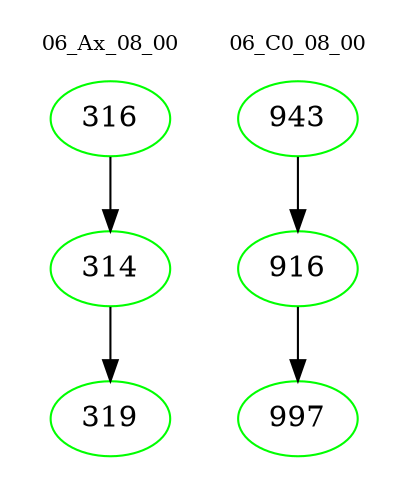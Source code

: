 digraph{
subgraph cluster_0 {
color = white
label = "06_Ax_08_00";
fontsize=10;
T0_316 [label="316", color="green"]
T0_316 -> T0_314 [color="black"]
T0_314 [label="314", color="green"]
T0_314 -> T0_319 [color="black"]
T0_319 [label="319", color="green"]
}
subgraph cluster_1 {
color = white
label = "06_C0_08_00";
fontsize=10;
T1_943 [label="943", color="green"]
T1_943 -> T1_916 [color="black"]
T1_916 [label="916", color="green"]
T1_916 -> T1_997 [color="black"]
T1_997 [label="997", color="green"]
}
}
